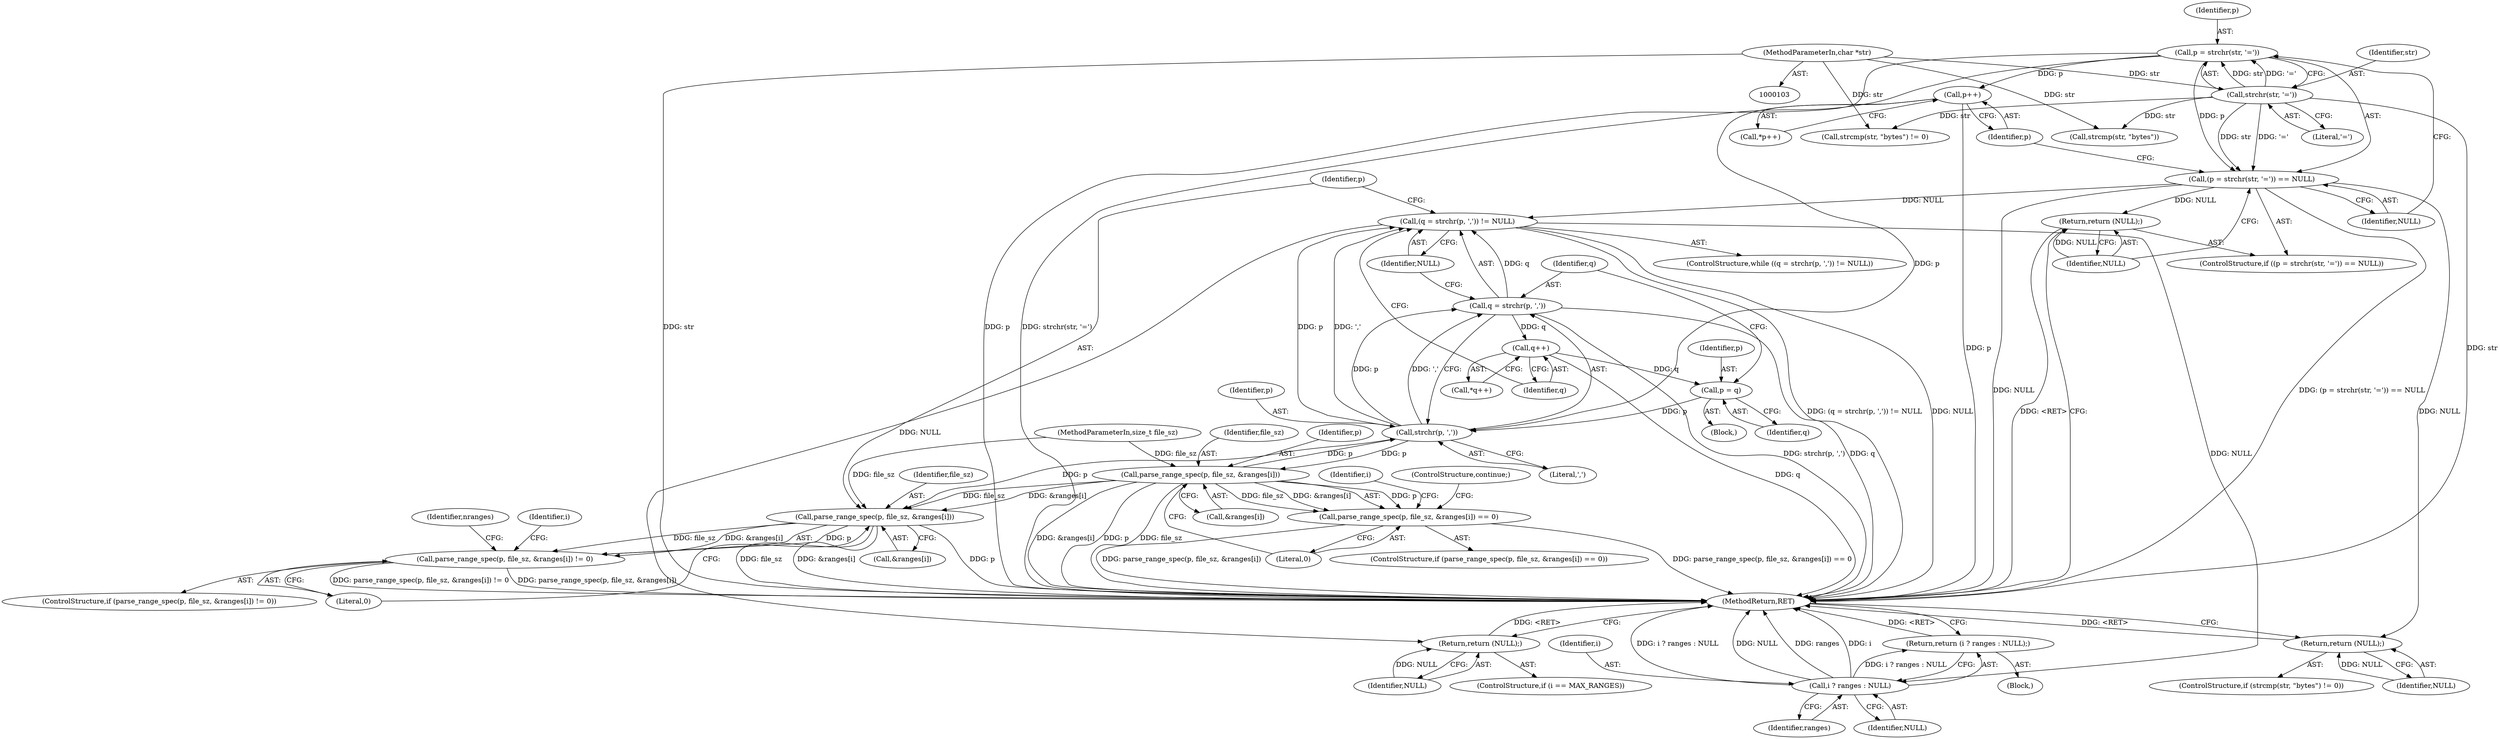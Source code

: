 digraph "1_src_142cfc82b932bc211218fbd7bdda8c7ce83f19df_0@API" {
"1000117" [label="(Call,p = strchr(str, '='))"];
"1000119" [label="(Call,strchr(str, '='))"];
"1000104" [label="(MethodParameterIn,char *str)"];
"1000116" [label="(Call,(p = strchr(str, '=')) == NULL)"];
"1000123" [label="(Return,return (NULL);)"];
"1000136" [label="(Return,return (NULL);)"];
"1000139" [label="(Call,(q = strchr(p, ',')) != NULL)"];
"1000169" [label="(Return,return (NULL);)"];
"1000191" [label="(Call,i ? ranges : NULL)"];
"1000190" [label="(Return,return (i ? ranges : NULL);)"];
"1000127" [label="(Call,p++)"];
"1000142" [label="(Call,strchr(p, ','))"];
"1000140" [label="(Call,q = strchr(p, ','))"];
"1000149" [label="(Call,q++)"];
"1000171" [label="(Call,p = q)"];
"1000154" [label="(Call,parse_range_spec(p, file_sz, &ranges[i]))"];
"1000153" [label="(Call,parse_range_spec(p, file_sz, &ranges[i]) == 0)"];
"1000176" [label="(Call,parse_range_spec(p, file_sz, &ranges[i]))"];
"1000175" [label="(Call,parse_range_spec(p, file_sz, &ranges[i]) != 0)"];
"1000150" [label="(Identifier,q)"];
"1000120" [label="(Identifier,str)"];
"1000137" [label="(Identifier,NULL)"];
"1000124" [label="(Identifier,NULL)"];
"1000171" [label="(Call,p = q)"];
"1000141" [label="(Identifier,q)"];
"1000176" [label="(Call,parse_range_spec(p, file_sz, &ranges[i]))"];
"1000121" [label="(Literal,'=')"];
"1000149" [label="(Call,q++)"];
"1000126" [label="(Call,*p++)"];
"1000162" [label="(ControlStructure,continue;)"];
"1000146" [label="(Block,)"];
"1000193" [label="(Identifier,ranges)"];
"1000153" [label="(Call,parse_range_spec(p, file_sz, &ranges[i]) == 0)"];
"1000156" [label="(Identifier,file_sz)"];
"1000165" [label="(ControlStructure,if (i == MAX_RANGES))"];
"1000122" [label="(Identifier,NULL)"];
"1000164" [label="(Identifier,i)"];
"1000127" [label="(Call,p++)"];
"1000152" [label="(ControlStructure,if (parse_range_spec(p, file_sz, &ranges[i]) == 0))"];
"1000118" [label="(Identifier,p)"];
"1000177" [label="(Identifier,p)"];
"1000192" [label="(Identifier,i)"];
"1000195" [label="(MethodReturn,RET)"];
"1000119" [label="(Call,strchr(str, '='))"];
"1000175" [label="(Call,parse_range_spec(p, file_sz, &ranges[i]) != 0)"];
"1000194" [label="(Identifier,NULL)"];
"1000157" [label="(Call,&ranges[i])"];
"1000178" [label="(Identifier,file_sz)"];
"1000139" [label="(Call,(q = strchr(p, ',')) != NULL)"];
"1000105" [label="(MethodParameterIn,size_t file_sz)"];
"1000170" [label="(Identifier,NULL)"];
"1000107" [label="(Block,)"];
"1000161" [label="(Literal,0)"];
"1000190" [label="(Return,return (i ? ranges : NULL);)"];
"1000143" [label="(Identifier,p)"];
"1000174" [label="(ControlStructure,if (parse_range_spec(p, file_sz, &ranges[i]) != 0))"];
"1000115" [label="(ControlStructure,if ((p = strchr(str, '=')) == NULL))"];
"1000136" [label="(Return,return (NULL);)"];
"1000131" [label="(Call,strcmp(str, \"bytes\") != 0)"];
"1000191" [label="(Call,i ? ranges : NULL)"];
"1000132" [label="(Call,strcmp(str, \"bytes\"))"];
"1000104" [label="(MethodParameterIn,char *str)"];
"1000188" [label="(Identifier,nranges)"];
"1000148" [label="(Call,*q++)"];
"1000128" [label="(Identifier,p)"];
"1000123" [label="(Return,return (NULL);)"];
"1000116" [label="(Call,(p = strchr(str, '=')) == NULL)"];
"1000173" [label="(Identifier,q)"];
"1000138" [label="(ControlStructure,while ((q = strchr(p, ',')) != NULL))"];
"1000155" [label="(Identifier,p)"];
"1000179" [label="(Call,&ranges[i])"];
"1000183" [label="(Literal,0)"];
"1000145" [label="(Identifier,NULL)"];
"1000140" [label="(Call,q = strchr(p, ','))"];
"1000169" [label="(Return,return (NULL);)"];
"1000154" [label="(Call,parse_range_spec(p, file_sz, &ranges[i]))"];
"1000172" [label="(Identifier,p)"];
"1000142" [label="(Call,strchr(p, ','))"];
"1000117" [label="(Call,p = strchr(str, '='))"];
"1000185" [label="(Identifier,i)"];
"1000144" [label="(Literal,',')"];
"1000130" [label="(ControlStructure,if (strcmp(str, \"bytes\") != 0))"];
"1000117" -> "1000116"  [label="AST: "];
"1000117" -> "1000119"  [label="CFG: "];
"1000118" -> "1000117"  [label="AST: "];
"1000119" -> "1000117"  [label="AST: "];
"1000122" -> "1000117"  [label="CFG: "];
"1000117" -> "1000195"  [label="DDG: p"];
"1000117" -> "1000195"  [label="DDG: strchr(str, '=')"];
"1000117" -> "1000116"  [label="DDG: p"];
"1000119" -> "1000117"  [label="DDG: str"];
"1000119" -> "1000117"  [label="DDG: '='"];
"1000117" -> "1000127"  [label="DDG: p"];
"1000119" -> "1000121"  [label="CFG: "];
"1000120" -> "1000119"  [label="AST: "];
"1000121" -> "1000119"  [label="AST: "];
"1000119" -> "1000195"  [label="DDG: str"];
"1000119" -> "1000116"  [label="DDG: str"];
"1000119" -> "1000116"  [label="DDG: '='"];
"1000104" -> "1000119"  [label="DDG: str"];
"1000119" -> "1000131"  [label="DDG: str"];
"1000119" -> "1000132"  [label="DDG: str"];
"1000104" -> "1000103"  [label="AST: "];
"1000104" -> "1000195"  [label="DDG: str"];
"1000104" -> "1000131"  [label="DDG: str"];
"1000104" -> "1000132"  [label="DDG: str"];
"1000116" -> "1000115"  [label="AST: "];
"1000116" -> "1000122"  [label="CFG: "];
"1000122" -> "1000116"  [label="AST: "];
"1000124" -> "1000116"  [label="CFG: "];
"1000128" -> "1000116"  [label="CFG: "];
"1000116" -> "1000195"  [label="DDG: NULL"];
"1000116" -> "1000195"  [label="DDG: (p = strchr(str, '=')) == NULL"];
"1000116" -> "1000123"  [label="DDG: NULL"];
"1000116" -> "1000136"  [label="DDG: NULL"];
"1000116" -> "1000139"  [label="DDG: NULL"];
"1000123" -> "1000115"  [label="AST: "];
"1000123" -> "1000124"  [label="CFG: "];
"1000124" -> "1000123"  [label="AST: "];
"1000195" -> "1000123"  [label="CFG: "];
"1000123" -> "1000195"  [label="DDG: <RET>"];
"1000124" -> "1000123"  [label="DDG: NULL"];
"1000136" -> "1000130"  [label="AST: "];
"1000136" -> "1000137"  [label="CFG: "];
"1000137" -> "1000136"  [label="AST: "];
"1000195" -> "1000136"  [label="CFG: "];
"1000136" -> "1000195"  [label="DDG: <RET>"];
"1000137" -> "1000136"  [label="DDG: NULL"];
"1000139" -> "1000138"  [label="AST: "];
"1000139" -> "1000145"  [label="CFG: "];
"1000140" -> "1000139"  [label="AST: "];
"1000145" -> "1000139"  [label="AST: "];
"1000150" -> "1000139"  [label="CFG: "];
"1000177" -> "1000139"  [label="CFG: "];
"1000139" -> "1000195"  [label="DDG: (q = strchr(p, ',')) != NULL"];
"1000139" -> "1000195"  [label="DDG: NULL"];
"1000140" -> "1000139"  [label="DDG: q"];
"1000142" -> "1000139"  [label="DDG: p"];
"1000142" -> "1000139"  [label="DDG: ','"];
"1000139" -> "1000169"  [label="DDG: NULL"];
"1000139" -> "1000191"  [label="DDG: NULL"];
"1000169" -> "1000165"  [label="AST: "];
"1000169" -> "1000170"  [label="CFG: "];
"1000170" -> "1000169"  [label="AST: "];
"1000195" -> "1000169"  [label="CFG: "];
"1000169" -> "1000195"  [label="DDG: <RET>"];
"1000170" -> "1000169"  [label="DDG: NULL"];
"1000191" -> "1000190"  [label="AST: "];
"1000191" -> "1000193"  [label="CFG: "];
"1000191" -> "1000194"  [label="CFG: "];
"1000192" -> "1000191"  [label="AST: "];
"1000193" -> "1000191"  [label="AST: "];
"1000194" -> "1000191"  [label="AST: "];
"1000190" -> "1000191"  [label="CFG: "];
"1000191" -> "1000195"  [label="DDG: i ? ranges : NULL"];
"1000191" -> "1000195"  [label="DDG: NULL"];
"1000191" -> "1000195"  [label="DDG: ranges"];
"1000191" -> "1000195"  [label="DDG: i"];
"1000191" -> "1000190"  [label="DDG: i ? ranges : NULL"];
"1000190" -> "1000107"  [label="AST: "];
"1000195" -> "1000190"  [label="CFG: "];
"1000190" -> "1000195"  [label="DDG: <RET>"];
"1000127" -> "1000126"  [label="AST: "];
"1000127" -> "1000128"  [label="CFG: "];
"1000128" -> "1000127"  [label="AST: "];
"1000126" -> "1000127"  [label="CFG: "];
"1000127" -> "1000195"  [label="DDG: p"];
"1000127" -> "1000142"  [label="DDG: p"];
"1000142" -> "1000140"  [label="AST: "];
"1000142" -> "1000144"  [label="CFG: "];
"1000143" -> "1000142"  [label="AST: "];
"1000144" -> "1000142"  [label="AST: "];
"1000140" -> "1000142"  [label="CFG: "];
"1000142" -> "1000140"  [label="DDG: p"];
"1000142" -> "1000140"  [label="DDG: ','"];
"1000171" -> "1000142"  [label="DDG: p"];
"1000154" -> "1000142"  [label="DDG: p"];
"1000142" -> "1000154"  [label="DDG: p"];
"1000142" -> "1000176"  [label="DDG: p"];
"1000141" -> "1000140"  [label="AST: "];
"1000145" -> "1000140"  [label="CFG: "];
"1000140" -> "1000195"  [label="DDG: strchr(p, ',')"];
"1000140" -> "1000195"  [label="DDG: q"];
"1000140" -> "1000149"  [label="DDG: q"];
"1000149" -> "1000148"  [label="AST: "];
"1000149" -> "1000150"  [label="CFG: "];
"1000150" -> "1000149"  [label="AST: "];
"1000148" -> "1000149"  [label="CFG: "];
"1000149" -> "1000195"  [label="DDG: q"];
"1000149" -> "1000171"  [label="DDG: q"];
"1000171" -> "1000146"  [label="AST: "];
"1000171" -> "1000173"  [label="CFG: "];
"1000172" -> "1000171"  [label="AST: "];
"1000173" -> "1000171"  [label="AST: "];
"1000141" -> "1000171"  [label="CFG: "];
"1000154" -> "1000153"  [label="AST: "];
"1000154" -> "1000157"  [label="CFG: "];
"1000155" -> "1000154"  [label="AST: "];
"1000156" -> "1000154"  [label="AST: "];
"1000157" -> "1000154"  [label="AST: "];
"1000161" -> "1000154"  [label="CFG: "];
"1000154" -> "1000195"  [label="DDG: &ranges[i]"];
"1000154" -> "1000195"  [label="DDG: p"];
"1000154" -> "1000195"  [label="DDG: file_sz"];
"1000154" -> "1000153"  [label="DDG: p"];
"1000154" -> "1000153"  [label="DDG: file_sz"];
"1000154" -> "1000153"  [label="DDG: &ranges[i]"];
"1000105" -> "1000154"  [label="DDG: file_sz"];
"1000154" -> "1000176"  [label="DDG: file_sz"];
"1000154" -> "1000176"  [label="DDG: &ranges[i]"];
"1000153" -> "1000152"  [label="AST: "];
"1000153" -> "1000161"  [label="CFG: "];
"1000161" -> "1000153"  [label="AST: "];
"1000162" -> "1000153"  [label="CFG: "];
"1000164" -> "1000153"  [label="CFG: "];
"1000153" -> "1000195"  [label="DDG: parse_range_spec(p, file_sz, &ranges[i])"];
"1000153" -> "1000195"  [label="DDG: parse_range_spec(p, file_sz, &ranges[i]) == 0"];
"1000176" -> "1000175"  [label="AST: "];
"1000176" -> "1000179"  [label="CFG: "];
"1000177" -> "1000176"  [label="AST: "];
"1000178" -> "1000176"  [label="AST: "];
"1000179" -> "1000176"  [label="AST: "];
"1000183" -> "1000176"  [label="CFG: "];
"1000176" -> "1000195"  [label="DDG: file_sz"];
"1000176" -> "1000195"  [label="DDG: &ranges[i]"];
"1000176" -> "1000195"  [label="DDG: p"];
"1000176" -> "1000175"  [label="DDG: p"];
"1000176" -> "1000175"  [label="DDG: file_sz"];
"1000176" -> "1000175"  [label="DDG: &ranges[i]"];
"1000105" -> "1000176"  [label="DDG: file_sz"];
"1000175" -> "1000174"  [label="AST: "];
"1000175" -> "1000183"  [label="CFG: "];
"1000183" -> "1000175"  [label="AST: "];
"1000185" -> "1000175"  [label="CFG: "];
"1000188" -> "1000175"  [label="CFG: "];
"1000175" -> "1000195"  [label="DDG: parse_range_spec(p, file_sz, &ranges[i])"];
"1000175" -> "1000195"  [label="DDG: parse_range_spec(p, file_sz, &ranges[i]) != 0"];
}
